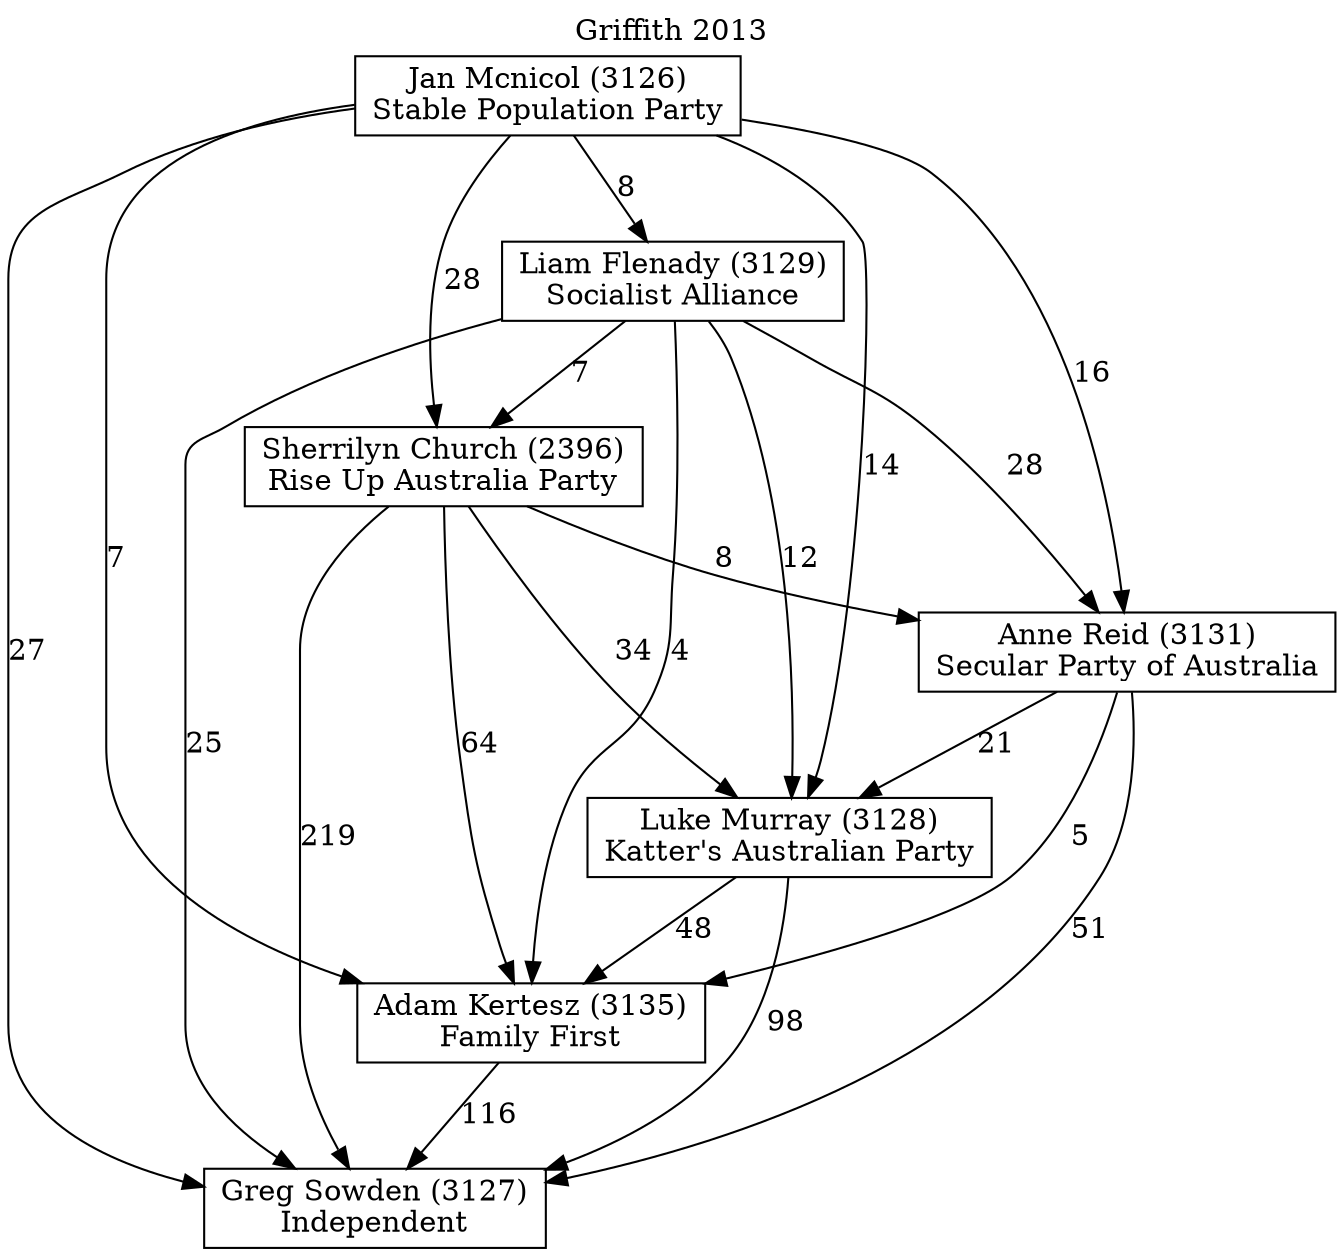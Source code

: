 // House preference flow
digraph "Greg Sowden (3127)_Griffith_2013" {
	graph [label="Griffith 2013" labelloc=t mclimit=10]
	node [shape=box]
	"Greg Sowden (3127)" [label="Greg Sowden (3127)
Independent"]
	"Adam Kertesz (3135)" [label="Adam Kertesz (3135)
Family First"]
	"Luke Murray (3128)" [label="Luke Murray (3128)
Katter's Australian Party"]
	"Anne Reid (3131)" [label="Anne Reid (3131)
Secular Party of Australia"]
	"Sherrilyn Church (2396)" [label="Sherrilyn Church (2396)
Rise Up Australia Party"]
	"Liam Flenady (3129)" [label="Liam Flenady (3129)
Socialist Alliance"]
	"Jan Mcnicol (3126)" [label="Jan Mcnicol (3126)
Stable Population Party"]
	"Adam Kertesz (3135)" -> "Greg Sowden (3127)" [label=116]
	"Luke Murray (3128)" -> "Adam Kertesz (3135)" [label=48]
	"Anne Reid (3131)" -> "Luke Murray (3128)" [label=21]
	"Sherrilyn Church (2396)" -> "Anne Reid (3131)" [label=8]
	"Liam Flenady (3129)" -> "Sherrilyn Church (2396)" [label=7]
	"Jan Mcnicol (3126)" -> "Liam Flenady (3129)" [label=8]
	"Luke Murray (3128)" -> "Greg Sowden (3127)" [label=98]
	"Anne Reid (3131)" -> "Greg Sowden (3127)" [label=51]
	"Sherrilyn Church (2396)" -> "Greg Sowden (3127)" [label=219]
	"Liam Flenady (3129)" -> "Greg Sowden (3127)" [label=25]
	"Jan Mcnicol (3126)" -> "Greg Sowden (3127)" [label=27]
	"Jan Mcnicol (3126)" -> "Sherrilyn Church (2396)" [label=28]
	"Liam Flenady (3129)" -> "Anne Reid (3131)" [label=28]
	"Jan Mcnicol (3126)" -> "Anne Reid (3131)" [label=16]
	"Sherrilyn Church (2396)" -> "Luke Murray (3128)" [label=34]
	"Liam Flenady (3129)" -> "Luke Murray (3128)" [label=12]
	"Jan Mcnicol (3126)" -> "Luke Murray (3128)" [label=14]
	"Anne Reid (3131)" -> "Adam Kertesz (3135)" [label=5]
	"Sherrilyn Church (2396)" -> "Adam Kertesz (3135)" [label=64]
	"Liam Flenady (3129)" -> "Adam Kertesz (3135)" [label=4]
	"Jan Mcnicol (3126)" -> "Adam Kertesz (3135)" [label=7]
}
